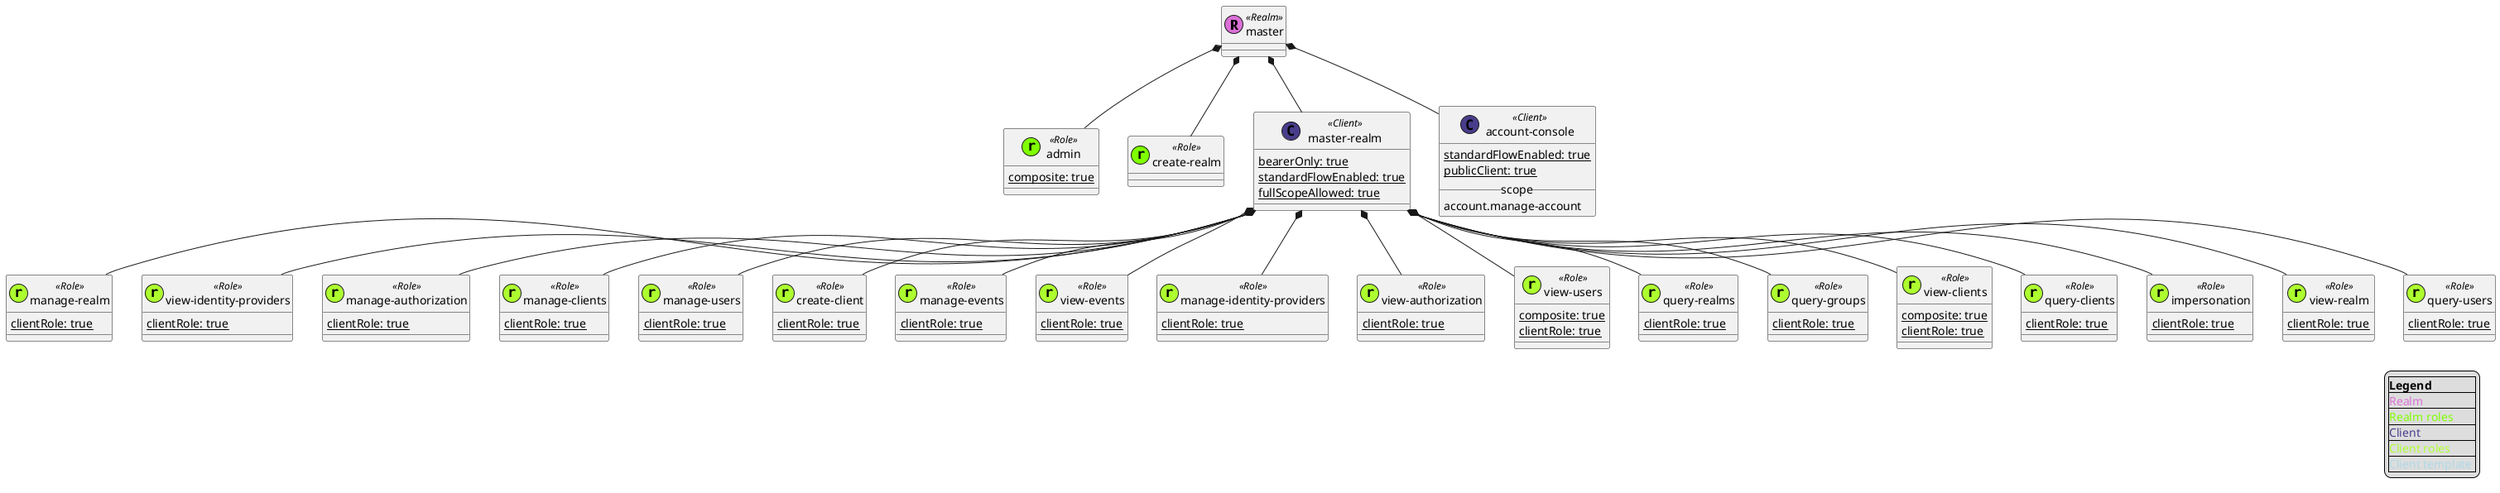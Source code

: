 @startuml
class master << (R,orchid) Realm >> {
}
class "admin" << (r,Chartreuse) Role >> {
{static} composite: true
}
"master" *-- "admin"
class "create-realm" << (r,Chartreuse) Role >> {
}
"master" *-- "create-realm"
class "manage-realm" << (r,GreenYellow) Role >> {
{static} clientRole: true
}
"master-realm" *-- "manage-realm"
class "view-identity-providers" << (r,GreenYellow) Role >> {
{static} clientRole: true
}
"master-realm" *-- "view-identity-providers"
class "manage-authorization" << (r,GreenYellow) Role >> {
{static} clientRole: true
}
"master-realm" *-- "manage-authorization"
class "manage-clients" << (r,GreenYellow) Role >> {
{static} clientRole: true
}
"master-realm" *-- "manage-clients"
class "manage-users" << (r,GreenYellow) Role >> {
{static} clientRole: true
}
"master-realm" *-- "manage-users"
class "create-client" << (r,GreenYellow) Role >> {
{static} clientRole: true
}
"master-realm" *-- "create-client"
class "manage-events" << (r,GreenYellow) Role >> {
{static} clientRole: true
}
"master-realm" *-- "manage-events"
class "view-events" << (r,GreenYellow) Role >> {
{static} clientRole: true
}
"master-realm" *-- "view-events"
class "manage-identity-providers" << (r,GreenYellow) Role >> {
{static} clientRole: true
}
"master-realm" *-- "manage-identity-providers"
class "view-authorization" << (r,GreenYellow) Role >> {
{static} clientRole: true
}
"master-realm" *-- "view-authorization"
class "view-users" << (r,GreenYellow) Role >> {
{static} composite: true
{static} clientRole: true
}
"master-realm" *-- "view-users"
class "query-realms" << (r,GreenYellow) Role >> {
{static} clientRole: true
}
"master-realm" *-- "query-realms"
class "query-groups" << (r,GreenYellow) Role >> {
{static} clientRole: true
}
"master-realm" *-- "query-groups"
class "view-clients" << (r,GreenYellow) Role >> {
{static} composite: true
{static} clientRole: true
}
"master-realm" *-- "view-clients"
class "query-clients" << (r,GreenYellow) Role >> {
{static} clientRole: true
}
"master-realm" *-- "query-clients"
class "impersonation" << (r,GreenYellow) Role >> {
{static} clientRole: true
}
"master-realm" *-- "impersonation"
class "view-realm" << (r,GreenYellow) Role >> {
{static} clientRole: true
}
"master-realm" *-- "view-realm"
class "query-users" << (r,GreenYellow) Role >> {
{static} clientRole: true
}
"master-realm" *-- "query-users"
class "account-console" << (C,DarkSlateBlue) Client >> {
{static} standardFlowEnabled: true
{static} publicClient: true
__ scope __
account.manage-account
}
"master" *-- "account-console"
class "master-realm" << (C,DarkSlateBlue) Client >> {
{static} bearerOnly: true
{static} standardFlowEnabled: true
{static} fullScopeAllowed: true
}
"master" *-- "master-realm"
legend right
|<color:#black>**Legend**</color> |
|<color:#orchid>Realm </color>|
|<color:#Chartreuse>Realm roles </color>|
|<color:#DarkSlateBlue>Client</color>|
|<color:#GreenYellow>Client roles </color>|
|<color:#LightBlue>Client template </color>|
endlegend
@enduml